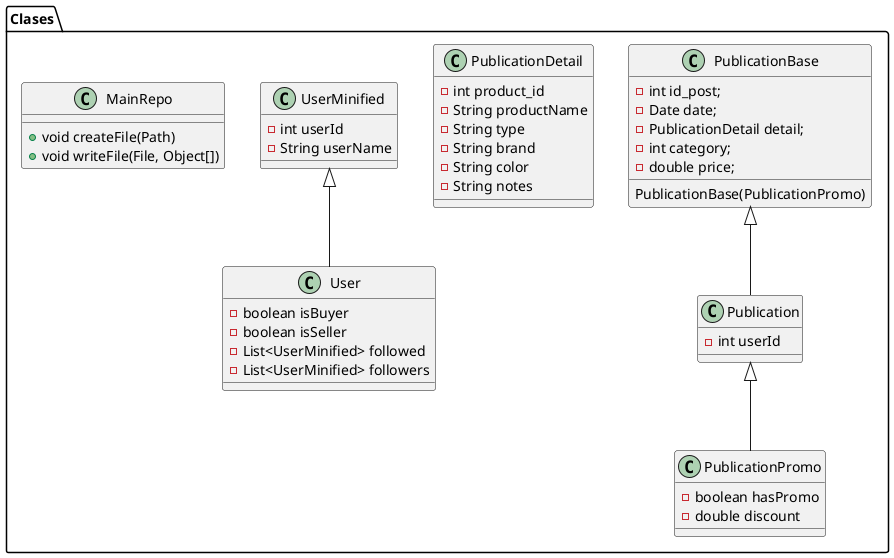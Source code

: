 @startuml Diagramas

package Clases <<Folder>> {

    class Publication extends PublicationBase{
        - int userId
    }

    class PublicationBase {
        - int id_post;
        - Date date;
        - PublicationDetail detail;
        - int category;
        - double price;

        PublicationBase(PublicationPromo)
    }

    class PublicationDetail {
        - int product_id
        - String productName
        - String type
        - String brand
        - String color
        - String notes
    }

    class PublicationPromo extends Publication {
        - boolean hasPromo
        - double discount
    }

    class UserMinified {
        - int userId
        - String userName
    }

    class User extends UserMinified {
        - boolean isBuyer
        - boolean isSeller
        - List<UserMinified> followed
        - List<UserMinified> followers
    }

    class MainRepo {
        + void createFile(Path)
        + void writeFile(File, Object[])
    }

}

@enduml